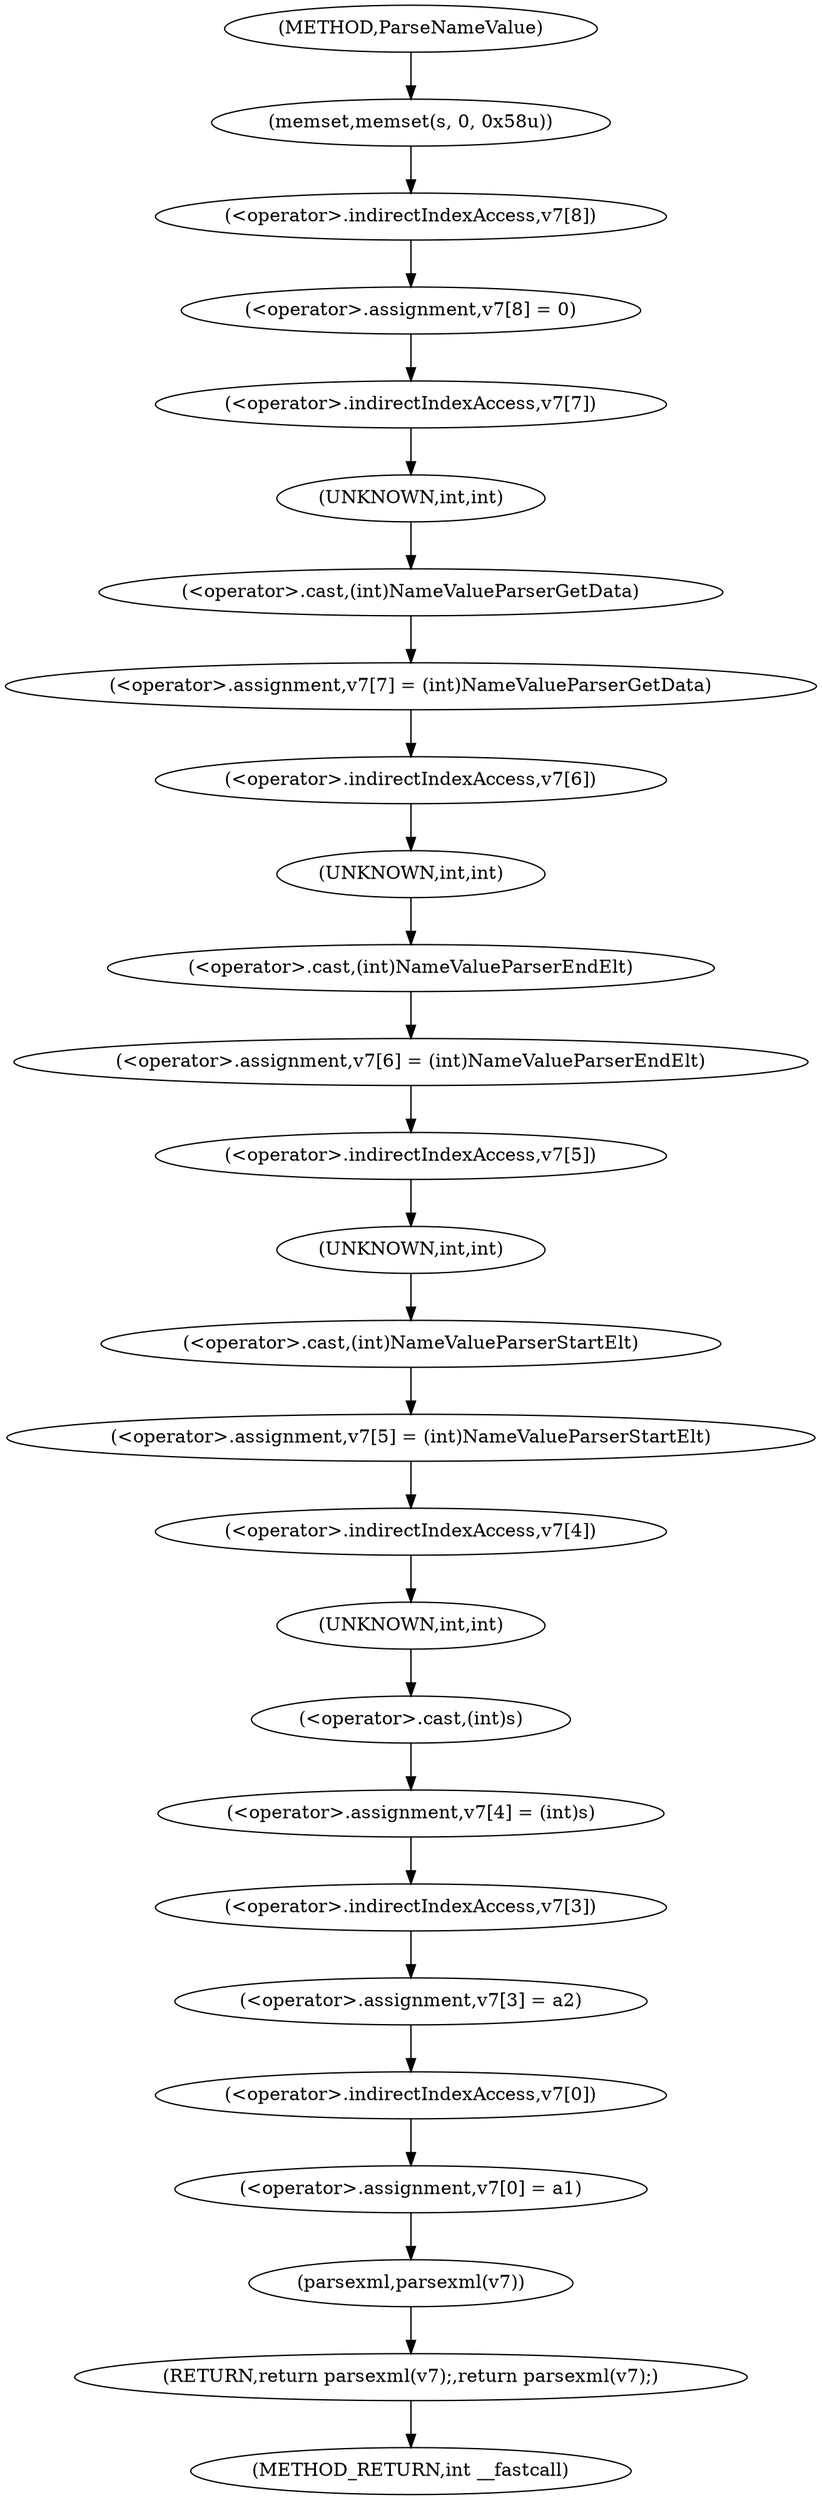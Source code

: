 digraph ParseNameValue {  
"1000108" [label = "(memset,memset(s, 0, 0x58u))" ]
"1000112" [label = "(<operator>.assignment,v7[8] = 0)" ]
"1000113" [label = "(<operator>.indirectIndexAccess,v7[8])" ]
"1000117" [label = "(<operator>.assignment,v7[7] = (int)NameValueParserGetData)" ]
"1000118" [label = "(<operator>.indirectIndexAccess,v7[7])" ]
"1000121" [label = "(<operator>.cast,(int)NameValueParserGetData)" ]
"1000122" [label = "(UNKNOWN,int,int)" ]
"1000124" [label = "(<operator>.assignment,v7[6] = (int)NameValueParserEndElt)" ]
"1000125" [label = "(<operator>.indirectIndexAccess,v7[6])" ]
"1000128" [label = "(<operator>.cast,(int)NameValueParserEndElt)" ]
"1000129" [label = "(UNKNOWN,int,int)" ]
"1000131" [label = "(<operator>.assignment,v7[5] = (int)NameValueParserStartElt)" ]
"1000132" [label = "(<operator>.indirectIndexAccess,v7[5])" ]
"1000135" [label = "(<operator>.cast,(int)NameValueParserStartElt)" ]
"1000136" [label = "(UNKNOWN,int,int)" ]
"1000138" [label = "(<operator>.assignment,v7[4] = (int)s)" ]
"1000139" [label = "(<operator>.indirectIndexAccess,v7[4])" ]
"1000142" [label = "(<operator>.cast,(int)s)" ]
"1000143" [label = "(UNKNOWN,int,int)" ]
"1000145" [label = "(<operator>.assignment,v7[3] = a2)" ]
"1000146" [label = "(<operator>.indirectIndexAccess,v7[3])" ]
"1000150" [label = "(<operator>.assignment,v7[0] = a1)" ]
"1000151" [label = "(<operator>.indirectIndexAccess,v7[0])" ]
"1000155" [label = "(RETURN,return parsexml(v7);,return parsexml(v7);)" ]
"1000156" [label = "(parsexml,parsexml(v7))" ]
"1000102" [label = "(METHOD,ParseNameValue)" ]
"1000158" [label = "(METHOD_RETURN,int __fastcall)" ]
  "1000108" -> "1000113" 
  "1000112" -> "1000118" 
  "1000113" -> "1000112" 
  "1000117" -> "1000125" 
  "1000118" -> "1000122" 
  "1000121" -> "1000117" 
  "1000122" -> "1000121" 
  "1000124" -> "1000132" 
  "1000125" -> "1000129" 
  "1000128" -> "1000124" 
  "1000129" -> "1000128" 
  "1000131" -> "1000139" 
  "1000132" -> "1000136" 
  "1000135" -> "1000131" 
  "1000136" -> "1000135" 
  "1000138" -> "1000146" 
  "1000139" -> "1000143" 
  "1000142" -> "1000138" 
  "1000143" -> "1000142" 
  "1000145" -> "1000151" 
  "1000146" -> "1000145" 
  "1000150" -> "1000156" 
  "1000151" -> "1000150" 
  "1000155" -> "1000158" 
  "1000156" -> "1000155" 
  "1000102" -> "1000108" 
}
